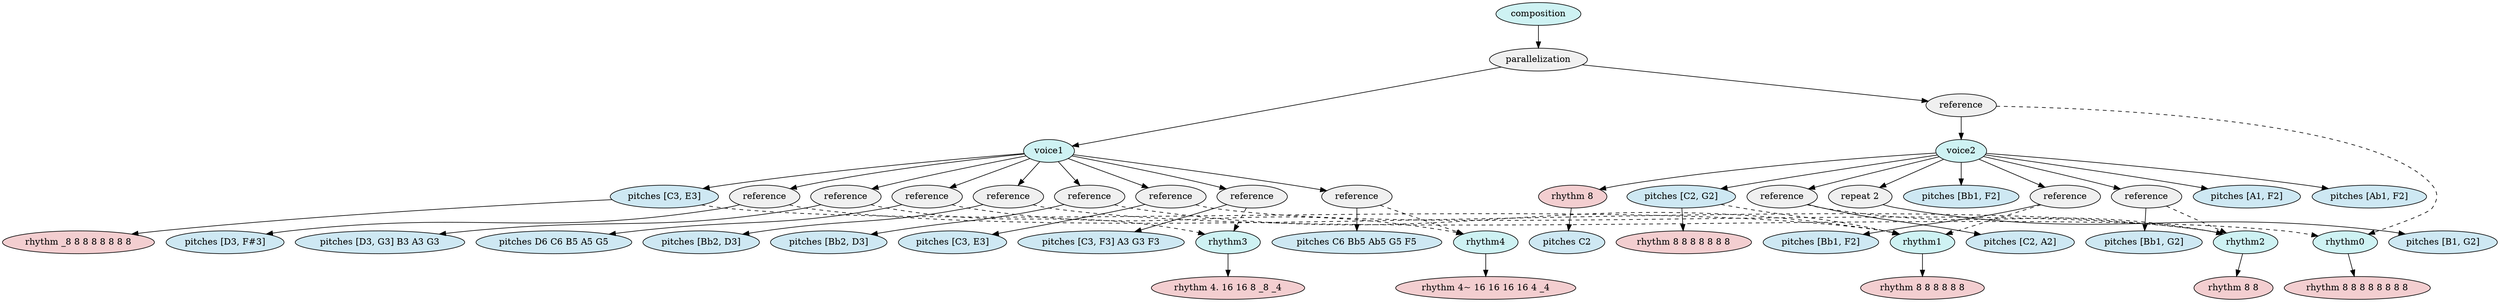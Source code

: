 digraph compositionModel {
    graph [ordering="out"];
    n0 [fillcolor="#cef2f3",style="filled",label="composition"];
    n1 [fillcolor="#f0f0f0",style="filled",label="parallelization"];
    n0 -> n1;
    n2 [fillcolor="#cef2f3",style="filled",label="voice1"];
    n1 -> n2;
    n3 [fillcolor="#cee8f3",style="filled",label="pitches [C3, E3]"];
    n2 -> n3;
    n4 [fillcolor="#f3ced0",style="filled",label="rhythm _8 8 8 8 8 8 8 8"];
    n3 -> n4;
    n5 [fillcolor="#f0f0f0",style="filled",label="reference"];
    n2 -> n5;
    n6 [fillcolor="#cee8f3",style="filled",label="pitches [D3, F#3]"];
    n5 -> n6;
    n7 [fillcolor="#f0f0f0",style="filled",label="reference"];
    n2 -> n7;
    n8 [fillcolor="#cee8f3",style="filled",label="pitches [D3, G3] B3 A3 G3"];
    n7 -> n8;
    n9 [fillcolor="#f0f0f0",style="filled",label="reference"];
    n2 -> n9;
    n10 [fillcolor="#cee8f3",style="filled",label="pitches D6 C6 B5 A5 G5"];
    n9 -> n10;
    n11 [fillcolor="#f0f0f0",style="filled",label="reference"];
    n2 -> n11;
    n12 [fillcolor="#cee8f3",style="filled",label="pitches [Bb2, D3]"];
    n11 -> n12;
    n13 [fillcolor="#f0f0f0",style="filled",label="reference"];
    n2 -> n13;
    n14 [fillcolor="#cee8f3",style="filled",label="pitches [Bb2, D3]"];
    n13 -> n14;
    n15 [fillcolor="#f0f0f0",style="filled",label="reference"];
    n2 -> n15;
    n16 [fillcolor="#cee8f3",style="filled",label="pitches [C3, E3]"];
    n15 -> n16;
    n17 [fillcolor="#f0f0f0",style="filled",label="reference"];
    n2 -> n17;
    n18 [fillcolor="#cee8f3",style="filled",label="pitches [C3, F3] A3 G3 F3"];
    n17 -> n18;
    n19 [fillcolor="#f0f0f0",style="filled",label="reference"];
    n2 -> n19;
    n20 [fillcolor="#cee8f3",style="filled",label="pitches C6 Bb5 Ab5 G5 F5"];
    n19 -> n20;
    n21 [fillcolor="#f0f0f0",style="filled",label="reference"];
    n1 -> n21;
    n22 [fillcolor="#cef2f3",style="filled",label="voice2"];
    n21 -> n22;
    n23 [fillcolor="#f3ced0",style="filled",label="rhythm 8"];
    n22 -> n23;
    n24 [fillcolor="#cee8f3",style="filled",label="pitches C2"];
    n23 -> n24;
    n25 [fillcolor="#cee8f3",style="filled",label="pitches [C2, G2]"];
    n22 -> n25;
    n26 [fillcolor="#f3ced0",style="filled",label="rhythm 8 8 8 8 8 8 8"];
    n25 -> n26;
    n27 [fillcolor="#f0f0f0",style="filled",label="reference"];
    n22 -> n27;
    n28 [fillcolor="#cee8f3",style="filled",label="pitches [C2, A2]"];
    n27 -> n28;
    n29 [fillcolor="#f0f0f0",style="filled",label="repeat 2"];
    n22 -> n29;
    n30 [fillcolor="#cee8f3",style="filled",label="pitches [B1, G2]"];
    n29 -> n30;
    n31 [fillcolor="#cee8f3",style="filled",label="pitches [Bb1, F2]"];
    n22 -> n31;
    n32 [fillcolor="#f0f0f0",style="filled",label="reference"];
    n22 -> n32;
    n33 [fillcolor="#cee8f3",style="filled",label="pitches [Bb1, F2]"];
    n32 -> n33;
    n34 [fillcolor="#f0f0f0",style="filled",label="reference"];
    n22 -> n34;
    n35 [fillcolor="#cee8f3",style="filled",label="pitches [Bb1, G2]"];
    n34 -> n35;
    n36 [fillcolor="#cee8f3",style="filled",label="pitches [A1, F2]"];
    n22 -> n36;
    n37 [fillcolor="#cee8f3",style="filled",label="pitches [Ab1, F2]"];
    n22 -> n37;
    n38 [fillcolor="#cef2f3",style="filled",label="rhythm0"];
    n39 [fillcolor="#f3ced0",style="filled",label="rhythm 8 8 8 8 8 8 8 8"];
    n38 -> n39;
    n40 [fillcolor="#cef2f3",style="filled",label="rhythm1"];
    n41 [fillcolor="#f3ced0",style="filled",label="rhythm 8 8 8 8 8 8"];
    n40 -> n41;
    n42 [fillcolor="#cef2f3",style="filled",label="rhythm2"];
    n43 [fillcolor="#f3ced0",style="filled",label="rhythm 8 8"];
    n42 -> n43;
    n44 [fillcolor="#cef2f3",style="filled",label="rhythm3"];
    n45 [fillcolor="#f3ced0",style="filled",label="rhythm 4. 16 16 8 _8 _4"];
    n44 -> n45;
    n46 [fillcolor="#cef2f3",style="filled",label="rhythm4"];
    n47 [fillcolor="#f3ced0",style="filled",label="rhythm 4~ 16 16 16 16 4 _4"];
    n46 -> n47;
    n3 -> n40 [style="dashed"];
    n5 -> n42 [style="dashed"];
    n7 -> n44 [style="dashed"];
    n9 -> n46 [style="dashed"];
    n11 -> n38 [style="dashed"];
    n13 -> n40 [style="dashed"];
    n15 -> n42 [style="dashed"];
    n17 -> n44 [style="dashed"];
    n19 -> n46 [style="dashed"];
    n21 -> n38 [style="dashed"];
    n25 -> n40 [style="dashed"];
    n27 -> n42 [style="dashed"];
    n32 -> n40 [style="dashed"];
    n34 -> n42 [style="dashed"];
}